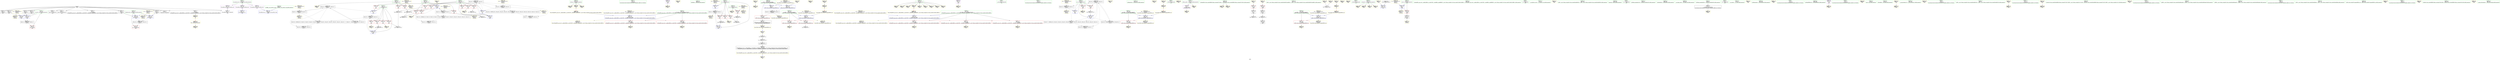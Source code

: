 digraph "SVFG" {
	label="SVFG";

	Node0x55e099c03150 [shape=record,color=grey,label="{NodeID: 0\nNullPtr}"];
	Node0x55e099c03150 -> Node0x55e099d39120[style=solid];
	Node0x55e099c03150 -> Node0x55e099d39220[style=solid];
	Node0x55e099c03150 -> Node0x55e099d392f0[style=solid];
	Node0x55e099c03150 -> Node0x55e099d393c0[style=solid];
	Node0x55e099c03150 -> Node0x55e099d39490[style=solid];
	Node0x55e099c03150 -> Node0x55e099d39560[style=solid];
	Node0x55e099c03150 -> Node0x55e099d39630[style=solid];
	Node0x55e099c03150 -> Node0x55e099d39700[style=solid];
	Node0x55e099c03150 -> Node0x55e099d397d0[style=solid];
	Node0x55e099c03150 -> Node0x55e099d398a0[style=solid];
	Node0x55e099c03150 -> Node0x55e099d39970[style=solid];
	Node0x55e099c03150 -> Node0x55e099d3d5a0[style=solid];
	Node0x55e099d4e880 [shape=record,color=black,label="{NodeID: 263\nMR_20V_3 = PHI(MR_20V_7, MR_20V_2, )\npts\{67 \}\n}"];
	Node0x55e099d4e880 -> Node0x55e099d3db80[style=dashed];
	Node0x55e099d4e880 -> Node0x55e099d4d980[style=dashed];
	Node0x55e099d4e880 -> Node0x55e099d50b80[style=dashed];
	Node0x55e099d4e880 -> Node0x55e099d52980[style=dashed];
	Node0x55e099d4e880 -> Node0x55e099d53d80[style=dashed];
	Node0x55e099d400e0 [shape=record,color=yellow,style=double,label="{NodeID: 180\nAPARM(68)\nCS[]}"];
	Node0x55e099d37b00 [shape=record,color=red,label="{NodeID: 97\n107\<--58\n\<--n\nmain\n}"];
	Node0x55e099d37b00 -> Node0x55e099d461d0[style=solid];
	Node0x55e099d35290 [shape=record,color=green,label="{NodeID: 14\n272\<--1\n\<--dummyObj\nCan only get source location for instruction, argument, global var or function.}"];
	Node0x55e099d52e80 [shape=record,color=black,label="{NodeID: 277\nMR_12V_4 = PHI(MR_12V_3, MR_12V_3, MR_12V_3, MR_12V_3, MR_12V_3, MR_12V_2, MR_12V_3, MR_12V_3, MR_12V_3, MR_12V_3, MR_12V_3, MR_12V_3, )\npts\{59 \}\n}"];
	Node0x55e099d52e80 -> Node0x55e099d4fc80[style=dashed];
	Node0x55e099d3adf0 [shape=record,color=yellow,style=double,label="{NodeID: 194\nAPARM(202)\nCS[]}"];
	Node0x55e099d37640 [shape=record,color=red,label="{NodeID: 111\n140\<--66\n\<--j\nmain\n}"];
	Node0x55e099d37640 -> Node0x55e099d3f170[style=solid];
	Node0x55e099d35fa0 [shape=record,color=green,label="{NodeID: 28\n56\<--57\nehselector.slot\<--ehselector.slot_field_insensitive\nmain\n}"];
	Node0x55e099d35fa0 -> Node0x55e099d3ab40[style=solid];
	Node0x55e099d35fa0 -> Node0x55e099d3dec0[style=solid];
	Node0x55e099d35fa0 -> Node0x55e099d3e130[style=solid];
	Node0x55e099d55d40 [shape=record,color=yellow,style=double,label="{NodeID: 291\n10V_1 = ENCHI(MR_10V_0)\npts\{57 \}\nFun[main]}"];
	Node0x55e099d55d40 -> Node0x55e099d3dec0[style=dashed];
	Node0x55e099d55d40 -> Node0x55e099d3e130[style=dashed];
	Node0x55e099d55d40 -> Node0x55e099d575e0[style=dashed];
	Node0x55e099d3b910 [shape=record,color=yellow,style=double,label="{NodeID: 208\nARet(88)\nCS[]}"];
	Node0x55e099d3d3d0 [shape=record,color=blue,label="{NodeID: 125\n351\<--17\nllvm.global_ctors_0\<--\nGlob }"];
	Node0x55e099d36c20 [shape=record,color=green,label="{NodeID: 42\n166\<--167\n_ZNSolsEx\<--_ZNSolsEx_field_insensitive\n}"];
	Node0x55e099d57420 [shape=record,color=yellow,style=double,label="{NodeID: 305\nRETMU(6V_3)\npts\{51 \}\nFun[main]}"];
	Node0x55e099d42f80 [shape=record,color=yellow,style=double,label="{NodeID: 222\nARet(203)\nCS[]}"];
	Node0x55e099d42f80 -> Node0x55e099d3aec0[style=solid];
	Node0x55e099d3df90 [shape=record,color=blue,label="{NodeID: 139\n64\<--157\ni\<--inc25\nmain\n}"];
	Node0x55e099d3df90 -> Node0x55e099d4e380[style=dashed];
	Node0x55e099d389e0 [shape=record,color=green,label="{NodeID: 56\n303\<--304\nretval\<--retval_field_insensitive\n_ZNSt11char_traitsIcE7compareEPKcS2_m\n}"];
	Node0x55e099d389e0 -> Node0x55e099d3cfc0[style=solid];
	Node0x55e099d389e0 -> Node0x55e099d3e6e0[style=solid];
	Node0x55e099d389e0 -> Node0x55e099d3e7b0[style=solid];
	Node0x55e099d438b0 [shape=record,color=yellow,style=double,label="{NodeID: 236\nFPARM(246)\nFun[_ZSteqIcEN9__gnu_cxx11__enable_ifIXsr9__is_charIT_EE7__valueEbE6__typeERKNSt7__cxx1112basic_stringIS2_St11char_traitsIS2_ESaIS2_EEESC_]}"];
	Node0x55e099d438b0 -> Node0x55e099d3e3a0[style=solid];
	Node0x55e099d3eaf0 [shape=record,color=yellow,style=double,label="{NodeID: 153\nAPARM(8)\nCS[]}"];
	Node0x55e099d39630 [shape=record,color=black,label="{NodeID: 70\n198\<--3\n\<--dummyVal\nmain\n}"];
	Node0x55e099d39630 -> Node0x55e099d3e130[style=solid];
	Node0x55e099d45750 [shape=record,color=grey,label="{NodeID: 250\n315 = cmp(314, 97, )\n}"];
	Node0x55e099d3f650 [shape=record,color=yellow,style=double,label="{NodeID: 167\nAPARM(52)\nCS[]}"];
	Node0x55e099d3a1c0 [shape=record,color=purple,label="{NodeID: 84\n168\<--12\n\<--.str.1\nmain\n}"];
	Node0x55e099d3a1c0 -> Node0x55e099d3ff40[style=solid];
	Node0x55e099c031e0 [shape=record,color=green,label="{NodeID: 1\n7\<--1\n__dso_handle\<--dummyObj\nGlob }"];
	Node0x55e099d4ed80 [shape=record,color=black,label="{NodeID: 264\nMR_26V_3 = PHI(MR_26V_4, MR_26V_2, )\npts\{304 \}\n}"];
	Node0x55e099d4ed80 -> Node0x55e099d3cfc0[style=dashed];
	Node0x55e099d4ed80 -> Node0x55e099d56280[style=dashed];
	Node0x55e099d401b0 [shape=record,color=yellow,style=double,label="{NodeID: 181\nAPARM(170)\nCS[]}"];
	Node0x55e099d37bd0 [shape=record,color=red,label="{NodeID: 98\n170\<--58\n\<--n\nmain\n}"];
	Node0x55e099d37bd0 -> Node0x55e099d401b0[style=solid];
	Node0x55e099d35390 [shape=record,color=green,label="{NodeID: 15\n275\<--1\n\<--dummyObj\nCan only get source location for instruction, argument, global var or function.}"];
	Node0x55e099d53380 [shape=record,color=black,label="{NodeID: 278\nMR_16V_7 = PHI(MR_16V_4, MR_16V_5, MR_16V_4, MR_16V_4, MR_16V_4, MR_16V_2, MR_16V_4, MR_16V_4, MR_16V_5, MR_16V_4, MR_16V_2, MR_16V_4, )\npts\{63 \}\n}"];
	Node0x55e099d53380 -> Node0x55e099d50180[style=dashed];
	Node0x55e099d3aec0 [shape=record,color=yellow,style=double,label="{NodeID: 195\nAPARM(203)\nCS[]}"];
	Node0x55e099d37710 [shape=record,color=red,label="{NodeID: 112\n144\<--66\n\<--j\nmain\n}"];
	Node0x55e099d37710 -> Node0x55e099d44cd0[style=solid];
	Node0x55e099d36070 [shape=record,color=green,label="{NodeID: 29\n58\<--59\nn\<--n_field_insensitive\nmain\n}"];
	Node0x55e099d36070 -> Node0x55e099d37a30[style=solid];
	Node0x55e099d36070 -> Node0x55e099d37b00[style=solid];
	Node0x55e099d36070 -> Node0x55e099d37bd0[style=solid];
	Node0x55e099d36070 -> Node0x55e099d3d840[style=solid];
	Node0x55e099d55e20 [shape=record,color=yellow,style=double,label="{NodeID: 292\n12V_1 = ENCHI(MR_12V_0)\npts\{59 \}\nFun[main]}"];
	Node0x55e099d55e20 -> Node0x55e099d51a80[style=dashed];
	Node0x55e099d3b9a0 [shape=record,color=yellow,style=double,label="{NodeID: 209\nARet(74)\nCS[]}"];
	Node0x55e099d3d4a0 [shape=record,color=blue,label="{NodeID: 126\n352\<--18\nllvm.global_ctors_1\<--_GLOBAL__sub_I_pwild_0_0.cpp\nGlob }"];
	Node0x55e099d36d20 [shape=record,color=green,label="{NodeID: 43\n172\<--173\n_ZNSaIcEC1Ev\<--_ZNSaIcEC1Ev_field_insensitive\n}"];
	Node0x55e099d57500 [shape=record,color=yellow,style=double,label="{NodeID: 306\nRETMU(8V_1)\npts\{55 \}\nFun[main]}"];
	Node0x55e099d43010 [shape=record,color=yellow,style=double,label="{NodeID: 223\nARet(204)\nCS[]}"];
	Node0x55e099d3e060 [shape=record,color=blue,label="{NodeID: 140\n54\<--196\nexn.slot\<--\nmain\n}"];
	Node0x55e099d3e060 -> Node0x55e099d4f280[style=dashed];
	Node0x55e099d38ab0 [shape=record,color=green,label="{NodeID: 57\n305\<--306\n__s1.addr\<--__s1.addr_field_insensitive\n_ZNSt11char_traitsIcE7compareEPKcS2_m\n}"];
	Node0x55e099d38ab0 -> Node0x55e099d3d090[style=solid];
	Node0x55e099d38ab0 -> Node0x55e099d3e470[style=solid];
	Node0x55e099d439a0 [shape=record,color=yellow,style=double,label="{NodeID: 237\nFRet(299)\nFun[_ZNSt11char_traitsIcE7compareEPKcS2_m]|{<s0>31}}"];
	Node0x55e099d439a0:s0 -> Node0x55e099d3b880[style=solid,color=blue];
	Node0x55e099d3ebc0 [shape=record,color=yellow,style=double,label="{NodeID: 154\nAPARM(52)\nCS[]}"];
	Node0x55e099d39700 [shape=record,color=black,label="{NodeID: 71\n218\<--3\nlpad.val\<--dummyVal\nmain\n}"];
	Node0x55e099d458d0 [shape=record,color=grey,label="{NodeID: 251\n102 = cmp(100, 101, )\n}"];
	Node0x55e099d3f720 [shape=record,color=yellow,style=double,label="{NodeID: 168\nAPARM(52)\nCS[]}"];
	Node0x55e099d3a290 [shape=record,color=purple,label="{NodeID: 85\n202\<--14\n\<--.str.2\nmain\n}"];
	Node0x55e099d3a290 -> Node0x55e099d3adf0[style=solid];
	Node0x55e099d1ccb0 [shape=record,color=green,label="{NodeID: 2\n8\<--1\n_ZSt3cin\<--dummyObj\nGlob }"];
	Node0x55e099d4f280 [shape=record,color=black,label="{NodeID: 265\nMR_8V_4 = PHI(MR_8V_2, MR_8V_3, )\npts\{55 \}\n}"];
	Node0x55e099d4f280 -> Node0x55e099d3aa70[style=dashed];
	Node0x55e099d40280 [shape=record,color=yellow,style=double,label="{NodeID: 182\nAPARM(138)\nCS[]}"];
	Node0x55e099d37ca0 [shape=record,color=red,label="{NodeID: 99\n105\<--60\n\<--k\nmain\n}"];
	Node0x55e099d37ca0 -> Node0x55e099d45450[style=solid];
	Node0x55e099d35490 [shape=record,color=green,label="{NodeID: 16\n4\<--6\n_ZStL8__ioinit\<--_ZStL8__ioinit_field_insensitive\nGlob }"];
	Node0x55e099d35490 -> Node0x55e099d3a020[style=solid];
	Node0x55e099d35490 -> Node0x55e099d3f240[style=solid];
	Node0x55e099d53880 [shape=record,color=black,label="{NodeID: 279\nMR_18V_6 = PHI(MR_18V_4, MR_18V_4, MR_18V_4, MR_18V_4, MR_18V_4, MR_18V_2, MR_18V_4, MR_18V_4, MR_18V_4, MR_18V_4, MR_18V_2, MR_18V_4, )\npts\{65 \}\n}"];
	Node0x55e099d53880 -> Node0x55e099d50680[style=dashed];
	Node0x55e099d3af90 [shape=record,color=yellow,style=double,label="{NodeID: 196\nAPARM(190)\nCS[]}"];
	Node0x55e099d377e0 [shape=record,color=red,label="{NodeID: 113\n114\<--111\n\<--call11\nmain\n}"];
	Node0x55e099d377e0 -> Node0x55e099d39b40[style=solid];
	Node0x55e099d36140 [shape=record,color=green,label="{NodeID: 30\n60\<--61\nk\<--k_field_insensitive\nmain\n}"];
	Node0x55e099d36140 -> Node0x55e099d37ca0[style=solid];
	Node0x55e099d36140 -> Node0x55e099d37d70[style=solid];
	Node0x55e099d36140 -> Node0x55e099d3f8c0[style=solid];
	Node0x55e099d55f00 [shape=record,color=yellow,style=double,label="{NodeID: 293\n14V_1 = ENCHI(MR_14V_0)\npts\{61 \}\nFun[main]}"];
	Node0x55e099d55f00 -> Node0x55e099d37ca0[style=dashed];
	Node0x55e099d55f00 -> Node0x55e099d37d70[style=dashed];
	Node0x55e099d55f00 -> Node0x55e099d577a0[style=dashed];
	Node0x55e099d3ba30 [shape=record,color=yellow,style=double,label="{NodeID: 210\nARet(132)\nCS[]}"];
	Node0x55e099d3ba30 -> Node0x55e099d378b0[style=solid];
	Node0x55e099d3d5a0 [shape=record,color=blue, style = dotted,label="{NodeID: 127\n353\<--3\nllvm.global_ctors_2\<--dummyVal\nGlob }"];
	Node0x55e099d36e20 [shape=record,color=green,label="{NodeID: 44\n175\<--176\n_ZNSt7__cxx1112basic_stringIcSt11char_traitsIcESaIcEEC1EmcRKS3_\<--_ZNSt7__cxx1112basic_stringIcSt11char_traitsIcESaIcEEC1EmcRKS3__field_insensitive\n}"];
	Node0x55e099d575e0 [shape=record,color=yellow,style=double,label="{NodeID: 307\nRETMU(10V_1)\npts\{57 \}\nFun[main]}"];
	Node0x55e099d430a0 [shape=record,color=yellow,style=double,label="{NodeID: 224\nARet(254)\nCS[]}"];
	Node0x55e099d430a0 -> Node0x55e099d45ed0[style=solid];
	Node0x55e099d3e130 [shape=record,color=blue,label="{NodeID: 141\n56\<--198\nehselector.slot\<--\nmain\n}"];
	Node0x55e099d3e130 -> Node0x55e099d4f780[style=dashed];
	Node0x55e099d38b80 [shape=record,color=green,label="{NodeID: 58\n307\<--308\n__s2.addr\<--__s2.addr_field_insensitive\n_ZNSt11char_traitsIcE7compareEPKcS2_m\n}"];
	Node0x55e099d38b80 -> Node0x55e099d3d160[style=solid];
	Node0x55e099d38b80 -> Node0x55e099d3e540[style=solid];
	Node0x55e099d43ea0 [shape=record,color=yellow,style=double,label="{NodeID: 238\nFRet(244)\nFun[_ZSteqIcEN9__gnu_cxx11__enable_ifIXsr9__is_charIT_EE7__valueEbE6__typeERKNSt7__cxx1112basic_stringIS2_St11char_traitsIS2_ESaIS2_EEESC_]|{<s0>16}}"];
	Node0x55e099d43ea0:s0 -> Node0x55e099d42dd0[style=solid,color=blue];
	Node0x55e099d3ec90 [shape=record,color=yellow,style=double,label="{NodeID: 155\nAPARM(8)\nCS[]}"];
	Node0x55e099d397d0 [shape=record,color=black,label="{NodeID: 72\n219\<--3\nlpad.val50\<--dummyVal\nmain\n}"];
	Node0x55e099d45a50 [shape=record,color=grey,label="{NodeID: 252\n129 = cmp(125, 128, )\n}"];
	Node0x55e099d3f7f0 [shape=record,color=yellow,style=double,label="{NodeID: 169\nAPARM(8)\nCS[]}"];
	Node0x55e099d3a360 [shape=record,color=purple,label="{NodeID: 86\n351\<--16\nllvm.global_ctors_0\<--llvm.global_ctors\nGlob }"];
	Node0x55e099d3a360 -> Node0x55e099d3d3d0[style=solid];
	Node0x55e099d1cd40 [shape=record,color=green,label="{NodeID: 3\n9\<--1\n_ZSt4cout\<--dummyObj\nGlob }"];
	Node0x55e099d4f780 [shape=record,color=black,label="{NodeID: 266\nMR_10V_4 = PHI(MR_10V_2, MR_10V_3, )\npts\{57 \}\n}"];
	Node0x55e099d4f780 -> Node0x55e099d3ab40[style=dashed];
	Node0x55e099d40350 [shape=record,color=yellow,style=double,label="{NodeID: 183\nAPARM(70)\nCS[]}"];
	Node0x55e099d37d70 [shape=record,color=red,label="{NodeID: 100\n127\<--60\n\<--k\nmain\n}"];
	Node0x55e099d37d70 -> Node0x55e099d44e50[style=solid];
	Node0x55e099d35590 [shape=record,color=green,label="{NodeID: 17\n16\<--20\nllvm.global_ctors\<--llvm.global_ctors_field_insensitive\nGlob }"];
	Node0x55e099d35590 -> Node0x55e099d3a360[style=solid];
	Node0x55e099d35590 -> Node0x55e099d3a460[style=solid];
	Node0x55e099d35590 -> Node0x55e099d3a560[style=solid];
	Node0x55e099d53d80 [shape=record,color=black,label="{NodeID: 280\nMR_20V_8 = PHI(MR_20V_3, MR_20V_5, MR_20V_3, MR_20V_3, MR_20V_3, MR_20V_2, MR_20V_3, MR_20V_3, MR_20V_5, MR_20V_3, MR_20V_2, MR_20V_3, )\npts\{67 \}\n}"];
	Node0x55e099d53d80 -> Node0x55e099d50b80[style=dashed];
	Node0x55e099d3b060 [shape=record,color=yellow,style=double,label="{NodeID: 197\nAPARM(253)\nCS[]}"];
	Node0x55e099d378b0 [shape=record,color=red,label="{NodeID: 114\n133\<--132\n\<--call18\nmain\n}"];
	Node0x55e099d378b0 -> Node0x55e099d39c10[style=solid];
	Node0x55e099d36210 [shape=record,color=green,label="{NodeID: 31\n62\<--63\nres\<--res_field_insensitive\nmain\n}"];
	Node0x55e099d36210 -> Node0x55e099d37e40[style=solid];
	Node0x55e099d36210 -> Node0x55e099d37f10[style=solid];
	Node0x55e099d36210 -> Node0x55e099d3d910[style=solid];
	Node0x55e099d36210 -> Node0x55e099d3dab0[style=solid];
	Node0x55e099d55fe0 [shape=record,color=yellow,style=double,label="{NodeID: 294\n16V_1 = ENCHI(MR_16V_0)\npts\{63 \}\nFun[main]}"];
	Node0x55e099d55fe0 -> Node0x55e099d51f80[style=dashed];
	Node0x55e099d3bac0 [shape=record,color=yellow,style=double,label="{NodeID: 211\nARet(141)\nCS[]}"];
	Node0x55e099d3bac0 -> Node0x55e099d3dc50[style=solid];
	Node0x55e099d3d6a0 [shape=record,color=blue,label="{NodeID: 128\n46\<--73\nretval\<--\nmain\n}"];
	Node0x55e099d3d6a0 -> Node0x55e099d3a660[style=dashed];
	Node0x55e099d3d6a0 -> Node0x55e099d57230[style=dashed];
	Node0x55e099d36f20 [shape=record,color=green,label="{NodeID: 45\n178\<--179\n_ZSteqIcEN9__gnu_cxx11__enable_ifIXsr9__is_charIT_EE7__valueEbE6__typeERKNSt7__cxx1112basic_stringIS2_St11char_traitsIS2_ESaIS2_EEESC_\<--_ZSteqIcEN9__gnu_cxx11__enable_ifIXsr9__is_charIT_EE7__valueEbE6__typeERKNSt7__cxx1112basic_stringIS2_St11char_traitsIS2_ESaIS2_EEESC__field_insensitive\n}"];
	Node0x55e099d576c0 [shape=record,color=yellow,style=double,label="{NodeID: 308\nRETMU(12V_2)\npts\{59 \}\nFun[main]}"];
	Node0x55e099d43130 [shape=record,color=yellow,style=double,label="{NodeID: 225\nARet(256)\nCS[]}"];
	Node0x55e099d43130 -> Node0x55e099d45ed0[style=solid];
	Node0x55e099d3e200 [shape=record,color=blue,label="{NodeID: 142\n50\<--209\ntc\<--inc48\nmain\n}"];
	Node0x55e099d3e200 -> Node0x55e099d51580[style=dashed];
	Node0x55e099d38c50 [shape=record,color=green,label="{NodeID: 59\n309\<--310\n__n.addr\<--__n.addr_field_insensitive\n_ZNSt11char_traitsIcE7compareEPKcS2_m\n}"];
	Node0x55e099d38c50 -> Node0x55e099d3d230[style=solid];
	Node0x55e099d38c50 -> Node0x55e099d3d300[style=solid];
	Node0x55e099d38c50 -> Node0x55e099d3e610[style=solid];
	Node0x55e099d43f90 [shape=record,color=yellow,style=double,label="{NodeID: 239\nFRet(45)\nFun[main]}"];
	Node0x55e099d3ed60 [shape=record,color=yellow,style=double,label="{NodeID: 156\nAPARM(48)\nCS[]}"];
	Node0x55e099d398a0 [shape=record,color=black,label="{NodeID: 73\n277\<--3\n\<--dummyVal\n_ZSteqIcEN9__gnu_cxx11__enable_ifIXsr9__is_charIT_EE7__valueEbE6__typeERKNSt7__cxx1112basic_stringIS2_St11char_traitsIS2_ESaIS2_EEESC_\n}"];
	Node0x55e099d45bd0 [shape=record,color=grey,label="{NodeID: 253\n270 = cmp(267, 73, )\n}"];
	Node0x55e099d45bd0 -> Node0x55e099d44fd0[style=solid];
	Node0x55e099d3f8c0 [shape=record,color=yellow,style=double,label="{NodeID: 170\nAPARM(60)\nCS[]}"];
	Node0x55e099d3a460 [shape=record,color=purple,label="{NodeID: 87\n352\<--16\nllvm.global_ctors_1\<--llvm.global_ctors\nGlob }"];
	Node0x55e099d3a460 -> Node0x55e099d3d4a0[style=solid];
	Node0x55e099d1e6f0 [shape=record,color=green,label="{NodeID: 4\n10\<--1\n.str\<--dummyObj\nGlob }"];
	Node0x55e099d4fc80 [shape=record,color=black,label="{NodeID: 267\nMR_12V_5 = PHI(MR_12V_3, MR_12V_4, )\npts\{59 \}\n}"];
	Node0x55e099d40420 [shape=record,color=yellow,style=double,label="{NodeID: 184\nAPARM(52)\nCS[]|{<s0>16}}"];
	Node0x55e099d40420:s0 -> Node0x55e099d437c0[style=solid,color=red];
	Node0x55e099d37e40 [shape=record,color=red,label="{NodeID: 101\n119\<--62\n\<--res\nmain\n}"];
	Node0x55e099d37e40 -> Node0x55e099d452d0[style=solid];
	Node0x55e099d35690 [shape=record,color=green,label="{NodeID: 18\n21\<--22\n__cxx_global_var_init\<--__cxx_global_var_init_field_insensitive\n}"];
	Node0x55e099bb7ef0 [shape=record,color=yellow,style=double,label="{NodeID: 281\n28V_1 = ENCHI(MR_28V_0)\npts\{306 \}\nFun[_ZNSt11char_traitsIcE7compareEPKcS2_m]}"];
	Node0x55e099bb7ef0 -> Node0x55e099d3e470[style=dashed];
	Node0x55e099d3b130 [shape=record,color=yellow,style=double,label="{NodeID: 198\nAPARM(255)\nCS[]}"];
	Node0x55e099d3cc30 [shape=record,color=red,label="{NodeID: 115\n253\<--247\n\<--__lhs.addr\n_ZSteqIcEN9__gnu_cxx11__enable_ifIXsr9__is_charIT_EE7__valueEbE6__typeERKNSt7__cxx1112basic_stringIS2_St11char_traitsIS2_ESaIS2_EEESC_\n}"];
	Node0x55e099d3cc30 -> Node0x55e099d3b060[style=solid];
	Node0x55e099d362e0 [shape=record,color=green,label="{NodeID: 32\n64\<--65\ni\<--i_field_insensitive\nmain\n}"];
	Node0x55e099d362e0 -> Node0x55e099d37fe0[style=solid];
	Node0x55e099d362e0 -> Node0x55e099d380b0[style=solid];
	Node0x55e099d362e0 -> Node0x55e099d38180[style=solid];
	Node0x55e099d362e0 -> Node0x55e099d37230[style=solid];
	Node0x55e099d362e0 -> Node0x55e099d37300[style=solid];
	Node0x55e099d362e0 -> Node0x55e099d373d0[style=solid];
	Node0x55e099d362e0 -> Node0x55e099d3d9e0[style=solid];
	Node0x55e099d362e0 -> Node0x55e099d3df90[style=solid];
	Node0x55e099d560c0 [shape=record,color=yellow,style=double,label="{NodeID: 295\n18V_1 = ENCHI(MR_18V_0)\npts\{65 \}\nFun[main]}"];
	Node0x55e099d560c0 -> Node0x55e099d52480[style=dashed];
	Node0x55e099d3bb50 [shape=record,color=yellow,style=double,label="{NodeID: 212\nARet(28)\nCS[]}"];
	Node0x55e099d3d770 [shape=record,color=blue,label="{NodeID: 129\n50\<--78\ntc\<--\nmain\n}"];
	Node0x55e099d3d770 -> Node0x55e099d51580[style=dashed];
	Node0x55e099d37020 [shape=record,color=green,label="{NodeID: 46\n181\<--182\n_ZNSt7__cxx1112basic_stringIcSt11char_traitsIcESaIcEED1Ev\<--_ZNSt7__cxx1112basic_stringIcSt11char_traitsIcESaIcEED1Ev_field_insensitive\n}"];
	Node0x55e099d577a0 [shape=record,color=yellow,style=double,label="{NodeID: 309\nRETMU(14V_1)\npts\{61 \}\nFun[main]}"];
	Node0x55e099d431c0 [shape=record,color=yellow,style=double,label="{NodeID: 226\nARet(260)\nCS[]}"];
	Node0x55e099d431c0 -> Node0x55e099d3e880[style=solid];
	Node0x55e099d3e2d0 [shape=record,color=blue,label="{NodeID: 143\n247\<--245\n__lhs.addr\<--__lhs\n_ZSteqIcEN9__gnu_cxx11__enable_ifIXsr9__is_charIT_EE7__valueEbE6__typeERKNSt7__cxx1112basic_stringIS2_St11char_traitsIS2_ESaIS2_EEESC_\n}"];
	Node0x55e099d3e2d0 -> Node0x55e099d3cc30[style=dashed];
	Node0x55e099d3e2d0 -> Node0x55e099d3ccc0[style=dashed];
	Node0x55e099d3e2d0 -> Node0x55e099d3cd50[style=dashed];
	Node0x55e099d3e2d0 -> Node0x55e099d57040[style=dashed];
	Node0x55e099d38d20 [shape=record,color=green,label="{NodeID: 60\n323\<--324\nmemcmp\<--memcmp_field_insensitive\n}"];
	Node0x55e099d44050 [shape=record,color=black,label="{NodeID: 240\n137 = PHI(138, 139, )\n}"];
	Node0x55e099d44050 -> Node0x55e099d3dc50[style=solid];
	Node0x55e099d3ee30 [shape=record,color=yellow,style=double,label="{NodeID: 157\nAPARM(52)\nCS[]}"];
	Node0x55e099d39970 [shape=record,color=black,label="{NodeID: 74\n278\<--3\n\<--dummyVal\n_ZSteqIcEN9__gnu_cxx11__enable_ifIXsr9__is_charIT_EE7__valueEbE6__typeERKNSt7__cxx1112basic_stringIS2_St11char_traitsIS2_ESaIS2_EEESC_\n}"];
	Node0x55e099d39970 -> Node0x55e099d3b470[style=solid];
	Node0x55e099d45d50 [shape=record,color=grey,label="{NodeID: 254\n135 = cmp(134, 117, )\n}"];
	Node0x55e099d45d50 -> Node0x55e099d39ce0[style=solid];
	Node0x55e099d3f990 [shape=record,color=yellow,style=double,label="{NodeID: 171\nAPARM(52)\nCS[]}"];
	Node0x55e099d3a560 [shape=record,color=purple,label="{NodeID: 88\n353\<--16\nllvm.global_ctors_2\<--llvm.global_ctors\nGlob }"];
	Node0x55e099d3a560 -> Node0x55e099d3d5a0[style=solid];
	Node0x55e099d1e780 [shape=record,color=green,label="{NodeID: 5\n12\<--1\n.str.1\<--dummyObj\nGlob }"];
	Node0x55e099d50180 [shape=record,color=black,label="{NodeID: 268\nMR_16V_8 = PHI(MR_16V_4, MR_16V_7, )\npts\{63 \}\n}"];
	Node0x55e099d404f0 [shape=record,color=yellow,style=double,label="{NodeID: 185\nAPARM(68)\nCS[]|{<s0>16}}"];
	Node0x55e099d404f0:s0 -> Node0x55e099d438b0[style=solid,color=red];
	Node0x55e099d37f10 [shape=record,color=red,label="{NodeID: 102\n187\<--62\n\<--res\nmain\n}"];
	Node0x55e099d37f10 -> Node0x55e099d40830[style=solid];
	Node0x55e099d35790 [shape=record,color=green,label="{NodeID: 19\n25\<--26\n_ZNSt8ios_base4InitC1Ev\<--_ZNSt8ios_base4InitC1Ev_field_insensitive\n}"];
	Node0x55e099d54cf0 [shape=record,color=yellow,style=double,label="{NodeID: 282\n30V_1 = ENCHI(MR_30V_0)\npts\{308 \}\nFun[_ZNSt11char_traitsIcE7compareEPKcS2_m]}"];
	Node0x55e099d54cf0 -> Node0x55e099d3e540[style=dashed];
	Node0x55e099d3b200 [shape=record,color=yellow,style=double,label="{NodeID: 199\nAPARM(259)\nCS[]}"];
	Node0x55e099d3ccc0 [shape=record,color=red,label="{NodeID: 116\n259\<--247\n\<--__lhs.addr\n_ZSteqIcEN9__gnu_cxx11__enable_ifIXsr9__is_charIT_EE7__valueEbE6__typeERKNSt7__cxx1112basic_stringIS2_St11char_traitsIS2_ESaIS2_EEESC_\n}"];
	Node0x55e099d3ccc0 -> Node0x55e099d3b200[style=solid];
	Node0x55e099d363b0 [shape=record,color=green,label="{NodeID: 33\n66\<--67\nj\<--j_field_insensitive\nmain\n}"];
	Node0x55e099d363b0 -> Node0x55e099d374a0[style=solid];
	Node0x55e099d363b0 -> Node0x55e099d37570[style=solid];
	Node0x55e099d363b0 -> Node0x55e099d37640[style=solid];
	Node0x55e099d363b0 -> Node0x55e099d37710[style=solid];
	Node0x55e099d363b0 -> Node0x55e099d3db80[style=solid];
	Node0x55e099d363b0 -> Node0x55e099d3dd20[style=solid];
	Node0x55e099d561a0 [shape=record,color=yellow,style=double,label="{NodeID: 296\n20V_1 = ENCHI(MR_20V_0)\npts\{67 \}\nFun[main]}"];
	Node0x55e099d561a0 -> Node0x55e099d52980[style=dashed];
	Node0x55e099d42a70 [shape=record,color=yellow,style=double,label="{NodeID: 213\nARet(91)\nCS[]}"];
	Node0x55e099d42a70 -> Node0x55e099d3d840[style=solid];
	Node0x55e099d3d840 [shape=record,color=blue,label="{NodeID: 130\n58\<--91\nn\<--call2\nmain\n}"];
	Node0x55e099d3d840 -> Node0x55e099d37a30[style=dashed];
	Node0x55e099d3d840 -> Node0x55e099d37b00[style=dashed];
	Node0x55e099d3d840 -> Node0x55e099d37bd0[style=dashed];
	Node0x55e099d3d840 -> Node0x55e099d4fc80[style=dashed];
	Node0x55e099d3d840 -> Node0x55e099d51a80[style=dashed];
	Node0x55e099d3d840 -> Node0x55e099d52e80[style=dashed];
	Node0x55e099d37120 [shape=record,color=green,label="{NodeID: 47\n184\<--185\n_ZNSaIcED1Ev\<--_ZNSaIcED1Ev_field_insensitive\n}"];
	Node0x55e099d57880 [shape=record,color=yellow,style=double,label="{NodeID: 310\nRETMU(16V_2)\npts\{63 \}\nFun[main]}"];
	Node0x55e099d43250 [shape=record,color=yellow,style=double,label="{NodeID: 227\nARet(264)\nCS[]}"];
	Node0x55e099d43250 -> Node0x55e099d3e950[style=solid];
	Node0x55e099d3e3a0 [shape=record,color=blue,label="{NodeID: 144\n249\<--246\n__rhs.addr\<--__rhs\n_ZSteqIcEN9__gnu_cxx11__enable_ifIXsr9__is_charIT_EE7__valueEbE6__typeERKNSt7__cxx1112basic_stringIS2_St11char_traitsIS2_ESaIS2_EEESC_\n}"];
	Node0x55e099d3e3a0 -> Node0x55e099d3ce20[style=dashed];
	Node0x55e099d3e3a0 -> Node0x55e099d3cef0[style=dashed];
	Node0x55e099d3e3a0 -> Node0x55e099d57150[style=dashed];
	Node0x55e099d38e20 [shape=record,color=green,label="{NodeID: 61\n334\<--335\n__cxa_begin_catch\<--__cxa_begin_catch_field_insensitive\n}"];
	Node0x55e099d445b0 [shape=record,color=black,label="{NodeID: 241\n274 = PHI(275, 271, )\n}"];
	Node0x55e099d445b0 -> Node0x55e099d39e80[style=solid];
	Node0x55e099d3ef00 [shape=record,color=yellow,style=double,label="{NodeID: 158\nAPARM(52)\nCS[]}"];
	Node0x55e099d39a40 [shape=record,color=black,label="{NodeID: 75\n29\<--30\n\<--_ZNSt8ios_base4InitD1Ev\nCan only get source location for instruction, argument, global var or function.}"];
	Node0x55e099d39a40 -> Node0x55e099d3f310[style=solid];
	Node0x55e099d45ed0 [shape=record,color=grey,label="{NodeID: 255\n257 = cmp(254, 256, )\n}"];
	Node0x55e099d3fa60 [shape=record,color=yellow,style=double,label="{NodeID: 172\nAPARM(110)\nCS[]}"];
	Node0x55e099d3a660 [shape=record,color=red,label="{NodeID: 89\n214\<--46\n\<--retval\nmain\n}"];
	Node0x55e099d3a660 -> Node0x55e099d39db0[style=solid];
	Node0x55e099d1ee70 [shape=record,color=green,label="{NodeID: 6\n14\<--1\n.str.2\<--dummyObj\nGlob }"];
	Node0x55e099d50680 [shape=record,color=black,label="{NodeID: 269\nMR_18V_7 = PHI(MR_18V_4, MR_18V_6, )\npts\{65 \}\n}"];
	Node0x55e099d405c0 [shape=record,color=yellow,style=double,label="{NodeID: 186\nAPARM(68)\nCS[]}"];
	Node0x55e099d37fe0 [shape=record,color=red,label="{NodeID: 103\n100\<--64\n\<--i\nmain\n}"];
	Node0x55e099d37fe0 -> Node0x55e099d458d0[style=solid];
	Node0x55e099d35890 [shape=record,color=green,label="{NodeID: 20\n31\<--32\n__cxa_atexit\<--__cxa_atexit_field_insensitive\n}"];
	Node0x55e099d54dd0 [shape=record,color=yellow,style=double,label="{NodeID: 283\n32V_1 = ENCHI(MR_32V_0)\npts\{310 \}\nFun[_ZNSt11char_traitsIcE7compareEPKcS2_m]}"];
	Node0x55e099d54dd0 -> Node0x55e099d3e610[style=dashed];
	Node0x55e099d3b2d0 [shape=record,color=yellow,style=double,label="{NodeID: 200\nAPARM(263)\nCS[]}"];
	Node0x55e099d3cd50 [shape=record,color=red,label="{NodeID: 117\n265\<--247\n\<--__lhs.addr\n_ZSteqIcEN9__gnu_cxx11__enable_ifIXsr9__is_charIT_EE7__valueEbE6__typeERKNSt7__cxx1112basic_stringIS2_St11char_traitsIS2_ESaIS2_EEESC_\n}"];
	Node0x55e099d3cd50 -> Node0x55e099d3b3a0[style=solid];
	Node0x55e099d36480 [shape=record,color=green,label="{NodeID: 34\n68\<--69\nref.tmp\<--ref.tmp_field_insensitive\nmain\n}"];
	Node0x55e099d36480 -> Node0x55e099d400e0[style=solid];
	Node0x55e099d36480 -> Node0x55e099d404f0[style=solid];
	Node0x55e099d36480 -> Node0x55e099d405c0[style=solid];
	Node0x55e099d56280 [shape=record,color=yellow,style=double,label="{NodeID: 297\nRETMU(26V_3)\npts\{304 \}\nFun[_ZNSt11char_traitsIcE7compareEPKcS2_m]}"];
	Node0x55e099d42b00 [shape=record,color=yellow,style=double,label="{NodeID: 214\nARet(95)\nCS[]}"];
	Node0x55e099d3d910 [shape=record,color=blue,label="{NodeID: 131\n62\<--97\nres\<--\nmain\n}"];
	Node0x55e099d3d910 -> Node0x55e099d4de80[style=dashed];
	Node0x55e099d38240 [shape=record,color=green,label="{NodeID: 48\n190\<--191\n_ZSt4endlIcSt11char_traitsIcEERSt13basic_ostreamIT_T0_ES6_\<--_ZSt4endlIcSt11char_traitsIcEERSt13basic_ostreamIT_T0_ES6__field_insensitive\n}"];
	Node0x55e099d38240 -> Node0x55e099d409d0[style=solid];
	Node0x55e099d38240 -> Node0x55e099d3af90[style=solid];
	Node0x55e099d57960 [shape=record,color=yellow,style=double,label="{NodeID: 311\nRETMU(18V_2)\npts\{65 \}\nFun[main]}"];
	Node0x55e099d432e0 [shape=record,color=yellow,style=double,label="{NodeID: 228\nARet(266)\nCS[]}"];
	Node0x55e099d432e0 -> Node0x55e099d3ea20[style=solid];
	Node0x55e099d3e470 [shape=record,color=blue,label="{NodeID: 145\n305\<--300\n__s1.addr\<--__s1\n_ZNSt11char_traitsIcE7compareEPKcS2_m\n}"];
	Node0x55e099d3e470 -> Node0x55e099d3d090[style=dashed];
	Node0x55e099d3e470 -> Node0x55e099d56e80[style=dashed];
	Node0x55e099d38f20 [shape=record,color=green,label="{NodeID: 62\n337\<--338\n_ZSt9terminatev\<--_ZSt9terminatev_field_insensitive\n}"];
	Node0x55e099d44b50 [shape=record,color=grey,label="{NodeID: 242\n157 = Binary(156, 78, )\n}"];
	Node0x55e099d44b50 -> Node0x55e099d3df90[style=solid];
	Node0x55e099d3efd0 [shape=record,color=yellow,style=double,label="{NodeID: 159\nAPARM(131)\nCS[]}"];
	Node0x55e099d39b40 [shape=record,color=black,label="{NodeID: 76\n115\<--114\nconv\<--\nmain\n}"];
	Node0x55e099d39b40 -> Node0x55e099d46350[style=solid];
	Node0x55e099d46050 [shape=record,color=grey,label="{NodeID: 256\n83 = cmp(80, 82, )\n}"];
	Node0x55e099d3fb30 [shape=record,color=yellow,style=double,label="{NodeID: 173\nAPARM(9)\nCS[]}"];
	Node0x55e099d3a730 [shape=record,color=red,label="{NodeID: 90\n81\<--48\n\<--TC\nmain\n}"];
	Node0x55e099d3a730 -> Node0x55e099d45150[style=solid];
	Node0x55e099d1ef00 [shape=record,color=green,label="{NodeID: 7\n17\<--1\n\<--dummyObj\nCan only get source location for instruction, argument, global var or function.}"];
	Node0x55e099d50b80 [shape=record,color=black,label="{NodeID: 270\nMR_20V_9 = PHI(MR_20V_3, MR_20V_8, )\npts\{67 \}\n}"];
	Node0x55e099d40690 [shape=record,color=yellow,style=double,label="{NodeID: 187\nAPARM(70)\nCS[]}"];
	Node0x55e099d380b0 [shape=record,color=red,label="{NodeID: 104\n104\<--64\n\<--i\nmain\n}"];
	Node0x55e099d380b0 -> Node0x55e099d45450[style=solid];
	Node0x55e099d35990 [shape=record,color=green,label="{NodeID: 21\n30\<--36\n_ZNSt8ios_base4InitD1Ev\<--_ZNSt8ios_base4InitD1Ev_field_insensitive\n}"];
	Node0x55e099d35990 -> Node0x55e099d39a40[style=solid];
	Node0x55e099d54eb0 [shape=record,color=yellow,style=double,label="{NodeID: 284\n26V_1 = ENCHI(MR_26V_0)\npts\{304 \}\nFun[_ZNSt11char_traitsIcE7compareEPKcS2_m]}"];
	Node0x55e099d54eb0 -> Node0x55e099d3e6e0[style=dashed];
	Node0x55e099d54eb0 -> Node0x55e099d3e7b0[style=dashed];
	Node0x55e099d3b3a0 [shape=record,color=yellow,style=double,label="{NodeID: 201\nAPARM(265)\nCS[]}"];
	Node0x55e099d3ce20 [shape=record,color=red,label="{NodeID: 118\n255\<--249\n\<--__rhs.addr\n_ZSteqIcEN9__gnu_cxx11__enable_ifIXsr9__is_charIT_EE7__valueEbE6__typeERKNSt7__cxx1112basic_stringIS2_St11char_traitsIS2_ESaIS2_EEESC_\n}"];
	Node0x55e099d3ce20 -> Node0x55e099d3b130[style=solid];
	Node0x55e099d36550 [shape=record,color=green,label="{NodeID: 35\n70\<--71\nref.tmp33\<--ref.tmp33_field_insensitive\nmain\n}"];
	Node0x55e099d36550 -> Node0x55e099d40010[style=solid];
	Node0x55e099d36550 -> Node0x55e099d40350[style=solid];
	Node0x55e099d36550 -> Node0x55e099d40690[style=solid];
	Node0x55e099d36550 -> Node0x55e099d3ac50[style=solid];
	Node0x55e099d56da0 [shape=record,color=yellow,style=double,label="{NodeID: 298\nRETMU(32V_2)\npts\{310 \}\nFun[_ZNSt11char_traitsIcE7compareEPKcS2_m]}"];
	Node0x55e099d42b90 [shape=record,color=yellow,style=double,label="{NodeID: 215\nARet(111)\nCS[]}"];
	Node0x55e099d42b90 -> Node0x55e099d377e0[style=solid];
	Node0x55e099d3d9e0 [shape=record,color=blue,label="{NodeID: 132\n64\<--97\ni\<--\nmain\n}"];
	Node0x55e099d3d9e0 -> Node0x55e099d4e380[style=dashed];
	Node0x55e099d38340 [shape=record,color=green,label="{NodeID: 49\n192\<--193\n_ZNSolsEPFRSoS_E\<--_ZNSolsEPFRSoS_E_field_insensitive\n}"];
	Node0x55e099d57a40 [shape=record,color=yellow,style=double,label="{NodeID: 312\nRETMU(20V_2)\npts\{67 \}\nFun[main]}"];
	Node0x55e099d43370 [shape=record,color=yellow,style=double,label="{NodeID: 229\nARet(322)\nCS[]}"];
	Node0x55e099d43370 -> Node0x55e099d3e7b0[style=solid];
	Node0x55e099d3e540 [shape=record,color=blue,label="{NodeID: 146\n307\<--301\n__s2.addr\<--__s2\n_ZNSt11char_traitsIcE7compareEPKcS2_m\n}"];
	Node0x55e099d3e540 -> Node0x55e099d3d160[style=dashed];
	Node0x55e099d3e540 -> Node0x55e099d56f60[style=dashed];
	Node0x55e099d39020 [shape=record,color=green,label="{NodeID: 63\n18\<--347\n_GLOBAL__sub_I_pwild_0_0.cpp\<--_GLOBAL__sub_I_pwild_0_0.cpp_field_insensitive\n}"];
	Node0x55e099d39020 -> Node0x55e099d3d4a0[style=solid];
	Node0x55e099d44cd0 [shape=record,color=grey,label="{NodeID: 243\n145 = Binary(144, 78, )\n}"];
	Node0x55e099d44cd0 -> Node0x55e099d3dd20[style=solid];
	Node0x55e099d3f0a0 [shape=record,color=yellow,style=double,label="{NodeID: 160\nAPARM(52)\nCS[]}"];
	Node0x55e099d39c10 [shape=record,color=black,label="{NodeID: 77\n134\<--133\nconv19\<--\nmain\n}"];
	Node0x55e099d39c10 -> Node0x55e099d45d50[style=solid];
	Node0x55e099d461d0 [shape=record,color=grey,label="{NodeID: 257\n108 = cmp(106, 107, )\n}"];
	Node0x55e099d3fc00 [shape=record,color=yellow,style=double,label="{NodeID: 174\nAPARM(160)\nCS[]}"];
	Node0x55e099d3a800 [shape=record,color=red,label="{NodeID: 91\n80\<--50\n\<--tc\nmain\n}"];
	Node0x55e099d3a800 -> Node0x55e099d46050[style=solid];
	Node0x55e099d1ef90 [shape=record,color=green,label="{NodeID: 8\n73\<--1\n\<--dummyObj\nCan only get source location for instruction, argument, global var or function.}"];
	Node0x55e099d51080 [shape=record,color=black,label="{NodeID: 271\nMR_20V_5 = PHI(MR_20V_6, MR_20V_4, )\npts\{67 \}\n}"];
	Node0x55e099d51080 -> Node0x55e099d374a0[style=dashed];
	Node0x55e099d51080 -> Node0x55e099d37570[style=dashed];
	Node0x55e099d51080 -> Node0x55e099d37640[style=dashed];
	Node0x55e099d51080 -> Node0x55e099d37710[style=dashed];
	Node0x55e099d51080 -> Node0x55e099d3dd20[style=dashed];
	Node0x55e099d51080 -> Node0x55e099d4d980[style=dashed];
	Node0x55e099d51080 -> Node0x55e099d53d80[style=dashed];
	Node0x55e099d40760 [shape=record,color=yellow,style=double,label="{NodeID: 188\nAPARM(9)\nCS[]}"];
	Node0x55e099d38180 [shape=record,color=red,label="{NodeID: 105\n110\<--64\n\<--i\nmain\n}"];
	Node0x55e099d38180 -> Node0x55e099d3fa60[style=solid];
	Node0x55e099d35a90 [shape=record,color=green,label="{NodeID: 22\n43\<--44\nmain\<--main_field_insensitive\n}"];
	Node0x55e099d54f90 [shape=record,color=yellow,style=double,label="{NodeID: 285\n24V_1 = ENCHI(MR_24V_0)\npts\{250 \}\nFun[_ZSteqIcEN9__gnu_cxx11__enable_ifIXsr9__is_charIT_EE7__valueEbE6__typeERKNSt7__cxx1112basic_stringIS2_St11char_traitsIS2_ESaIS2_EEESC_]}"];
	Node0x55e099d54f90 -> Node0x55e099d3e3a0[style=dashed];
	Node0x55e099d3b470 [shape=record,color=yellow,style=double,label="{NodeID: 202\nAPARM(278)\nCS[]|{<s0>32}}"];
	Node0x55e099d3b470:s0 -> Node0x55e099d436d0[style=solid,color=red];
	Node0x55e099d3cef0 [shape=record,color=red,label="{NodeID: 119\n263\<--249\n\<--__rhs.addr\n_ZSteqIcEN9__gnu_cxx11__enable_ifIXsr9__is_charIT_EE7__valueEbE6__typeERKNSt7__cxx1112basic_stringIS2_St11char_traitsIS2_ESaIS2_EEESC_\n}"];
	Node0x55e099d3cef0 -> Node0x55e099d3b2d0[style=solid];
	Node0x55e099d36620 [shape=record,color=green,label="{NodeID: 36\n75\<--76\n_ZNSirsERx\<--_ZNSirsERx_field_insensitive\n}"];
	Node0x55e099d56e80 [shape=record,color=yellow,style=double,label="{NodeID: 299\nRETMU(28V_2)\npts\{306 \}\nFun[_ZNSt11char_traitsIcE7compareEPKcS2_m]}"];
	Node0x55e099d42c20 [shape=record,color=yellow,style=double,label="{NodeID: 216\nARet(161)\nCS[]}"];
	Node0x55e099d42c20 -> Node0x55e099d3fcd0[style=solid];
	Node0x55e099d3dab0 [shape=record,color=blue,label="{NodeID: 133\n62\<--120\nres\<--inc\nmain\n}"];
	Node0x55e099d3dab0 -> Node0x55e099d4d480[style=dashed];
	Node0x55e099d3dab0 -> Node0x55e099d53380[style=dashed];
	Node0x55e099d38440 [shape=record,color=green,label="{NodeID: 50\n229\<--230\n__gxx_personality_v0\<--__gxx_personality_v0_field_insensitive\n}"];
	Node0x55e099d43400 [shape=record,color=yellow,style=double,label="{NodeID: 230\nARet(333)\nCS[]}"];
	Node0x55e099d3e610 [shape=record,color=blue,label="{NodeID: 147\n309\<--302\n__n.addr\<--__n\n_ZNSt11char_traitsIcE7compareEPKcS2_m\n}"];
	Node0x55e099d3e610 -> Node0x55e099d3d230[style=dashed];
	Node0x55e099d3e610 -> Node0x55e099d3d300[style=dashed];
	Node0x55e099d3e610 -> Node0x55e099d56da0[style=dashed];
	Node0x55e099d39120 [shape=record,color=black,label="{NodeID: 64\n2\<--3\ndummyVal\<--dummyVal\n}"];
	Node0x55e099d44e50 [shape=record,color=grey,label="{NodeID: 244\n128 = Binary(126, 127, )\n}"];
	Node0x55e099d44e50 -> Node0x55e099d45a50[style=solid];
	Node0x55e099d3f170 [shape=record,color=yellow,style=double,label="{NodeID: 161\nAPARM(140)\nCS[]}"];
	Node0x55e099d39ce0 [shape=record,color=black,label="{NodeID: 78\n136\<--135\n\<--cmp20\nmain\n}"];
	Node0x55e099d46350 [shape=record,color=grey,label="{NodeID: 258\n116 = cmp(115, 117, )\n}"];
	Node0x55e099d3fcd0 [shape=record,color=yellow,style=double,label="{NodeID: 175\nAPARM(161)\nCS[]}"];
	Node0x55e099d3a8d0 [shape=record,color=red,label="{NodeID: 92\n164\<--50\n\<--tc\nmain\n}"];
	Node0x55e099d3a8d0 -> Node0x55e099d3fda0[style=solid];
	Node0x55e099d34f60 [shape=record,color=green,label="{NodeID: 9\n78\<--1\n\<--dummyObj\nCan only get source location for instruction, argument, global var or function.}"];
	Node0x55e099d51580 [shape=record,color=black,label="{NodeID: 272\nMR_6V_3 = PHI(MR_6V_4, MR_6V_2, )\npts\{51 \}\n}"];
	Node0x55e099d51580 -> Node0x55e099d3a800[style=dashed];
	Node0x55e099d51580 -> Node0x55e099d3a8d0[style=dashed];
	Node0x55e099d51580 -> Node0x55e099d3a9a0[style=dashed];
	Node0x55e099d51580 -> Node0x55e099d3e200[style=dashed];
	Node0x55e099d51580 -> Node0x55e099d57420[style=dashed];
	Node0x55e099d40830 [shape=record,color=yellow,style=double,label="{NodeID: 189\nAPARM(187)\nCS[]}"];
	Node0x55e099d37230 [shape=record,color=red,label="{NodeID: 106\n122\<--64\n\<--i\nmain\n}"];
	Node0x55e099d37230 -> Node0x55e099d3db80[style=solid];
	Node0x55e099d35b90 [shape=record,color=green,label="{NodeID: 23\n46\<--47\nretval\<--retval_field_insensitive\nmain\n}"];
	Node0x55e099d35b90 -> Node0x55e099d3a660[style=solid];
	Node0x55e099d35b90 -> Node0x55e099d3d6a0[style=solid];
	Node0x55e099d558b0 [shape=record,color=yellow,style=double,label="{NodeID: 286\n22V_1 = ENCHI(MR_22V_0)\npts\{248 \}\nFun[_ZSteqIcEN9__gnu_cxx11__enable_ifIXsr9__is_charIT_EE7__valueEbE6__typeERKNSt7__cxx1112basic_stringIS2_St11char_traitsIS2_ESaIS2_EEESC_]}"];
	Node0x55e099d558b0 -> Node0x55e099d3e2d0[style=dashed];
	Node0x55e099d3b540 [shape=record,color=yellow,style=double,label="{NodeID: 203\nAPARM(319)\nCS[]}"];
	Node0x55e099d3cfc0 [shape=record,color=red,label="{NodeID: 120\n327\<--303\n\<--retval\n_ZNSt11char_traitsIcE7compareEPKcS2_m\n}"];
	Node0x55e099d3cfc0 -> Node0x55e099d39f50[style=solid];
	Node0x55e099d36720 [shape=record,color=green,label="{NodeID: 37\n86\<--87\n_ZNSt7__cxx1112basic_stringIcSt11char_traitsIcESaIcEEC1Ev\<--_ZNSt7__cxx1112basic_stringIcSt11char_traitsIcESaIcEEC1Ev_field_insensitive\n}"];
	Node0x55e099d56f60 [shape=record,color=yellow,style=double,label="{NodeID: 300\nRETMU(30V_2)\npts\{308 \}\nFun[_ZNSt11char_traitsIcE7compareEPKcS2_m]}"];
	Node0x55e099d42cb0 [shape=record,color=yellow,style=double,label="{NodeID: 217\nARet(165)\nCS[]}"];
	Node0x55e099d42cb0 -> Node0x55e099d3fe70[style=solid];
	Node0x55e099d3db80 [shape=record,color=blue,label="{NodeID: 134\n66\<--122\nj\<--\nmain\n}"];
	Node0x55e099d3db80 -> Node0x55e099d51080[style=dashed];
	Node0x55e099d38540 [shape=record,color=green,label="{NodeID: 51\n247\<--248\n__lhs.addr\<--__lhs.addr_field_insensitive\n_ZSteqIcEN9__gnu_cxx11__enable_ifIXsr9__is_charIT_EE7__valueEbE6__typeERKNSt7__cxx1112basic_stringIS2_St11char_traitsIS2_ESaIS2_EEESC_\n}"];
	Node0x55e099d38540 -> Node0x55e099d3cc30[style=solid];
	Node0x55e099d38540 -> Node0x55e099d3ccc0[style=solid];
	Node0x55e099d38540 -> Node0x55e099d3cd50[style=solid];
	Node0x55e099d38540 -> Node0x55e099d3e2d0[style=solid];
	Node0x55e099d1c3b0 [shape=record,color=yellow,style=double,label="{NodeID: 231\nFPARM(300)\nFun[_ZNSt11char_traitsIcE7compareEPKcS2_m]}"];
	Node0x55e099d1c3b0 -> Node0x55e099d3e470[style=solid];
	Node0x55e099d3e6e0 [shape=record,color=blue,label="{NodeID: 148\n303\<--73\nretval\<--\n_ZNSt11char_traitsIcE7compareEPKcS2_m\n}"];
	Node0x55e099d3e6e0 -> Node0x55e099d4ed80[style=dashed];
	Node0x55e099d39220 [shape=record,color=black,label="{NodeID: 65\n148\<--3\n\<--dummyVal\nmain\n}"];
	Node0x55e099d44fd0 [shape=record,color=grey,label="{NodeID: 245\n271 = Binary(270, 272, )\n}"];
	Node0x55e099d44fd0 -> Node0x55e099d445b0[style=solid];
	Node0x55e099d3f240 [shape=record,color=yellow,style=double,label="{NodeID: 162\nAPARM(4)\nCS[]}"];
	Node0x55e099d39db0 [shape=record,color=black,label="{NodeID: 79\n45\<--214\nmain_ret\<--\nmain\n}"];
	Node0x55e099d39db0 -> Node0x55e099d43f90[style=solid];
	Node0x55e099d4d480 [shape=record,color=black,label="{NodeID: 259\nMR_16V_6 = PHI(MR_16V_5, MR_16V_4, MR_16V_4, )\npts\{63 \}\n}"];
	Node0x55e099d4d480 -> Node0x55e099d4de80[style=dashed];
	Node0x55e099d3fda0 [shape=record,color=yellow,style=double,label="{NodeID: 176\nAPARM(164)\nCS[]}"];
	Node0x55e099d3a9a0 [shape=record,color=red,label="{NodeID: 93\n208\<--50\n\<--tc\nmain\n}"];
	Node0x55e099d3a9a0 -> Node0x55e099d455d0[style=solid];
	Node0x55e099d34ff0 [shape=record,color=green,label="{NodeID: 10\n97\<--1\n\<--dummyObj\nCan only get source location for instruction, argument, global var or function.}"];
	Node0x55e099d51a80 [shape=record,color=black,label="{NodeID: 273\nMR_12V_2 = PHI(MR_12V_3, MR_12V_1, )\npts\{59 \}\n}"];
	Node0x55e099d51a80 -> Node0x55e099d3d840[style=dashed];
	Node0x55e099d51a80 -> Node0x55e099d52e80[style=dashed];
	Node0x55e099d51a80 -> Node0x55e099d576c0[style=dashed];
	Node0x55e099d40900 [shape=record,color=yellow,style=double,label="{NodeID: 190\nAPARM(188)\nCS[]}"];
	Node0x55e099d37300 [shape=record,color=red,label="{NodeID: 107\n126\<--64\n\<--i\nmain\n}"];
	Node0x55e099d37300 -> Node0x55e099d44e50[style=solid];
	Node0x55e099d35c60 [shape=record,color=green,label="{NodeID: 24\n48\<--49\nTC\<--TC_field_insensitive\nmain\n}"];
	Node0x55e099d35c60 -> Node0x55e099d3a730[style=solid];
	Node0x55e099d35c60 -> Node0x55e099d3ed60[style=solid];
	Node0x55e099d55990 [shape=record,color=yellow,style=double,label="{NodeID: 287\n2V_1 = ENCHI(MR_2V_0)\npts\{47 \}\nFun[main]}"];
	Node0x55e099d55990 -> Node0x55e099d3d6a0[style=dashed];
	Node0x55e099d3b610 [shape=record,color=yellow,style=double,label="{NodeID: 204\nAPARM(320)\nCS[]}"];
	Node0x55e099d3d090 [shape=record,color=red,label="{NodeID: 121\n319\<--305\n\<--__s1.addr\n_ZNSt11char_traitsIcE7compareEPKcS2_m\n}"];
	Node0x55e099d3d090 -> Node0x55e099d3b540[style=solid];
	Node0x55e099d36820 [shape=record,color=green,label="{NodeID: 38\n89\<--90\n_ZStrsIcSt11char_traitsIcESaIcEERSt13basic_istreamIT_T0_ES7_RNSt7__cxx1112basic_stringIS4_S5_T1_EE\<--_ZStrsIcSt11char_traitsIcESaIcEERSt13basic_istreamIT_T0_ES7_RNSt7__cxx1112basic_stringIS4_S5_T1_EE_field_insensitive\n}"];
	Node0x55e099d57040 [shape=record,color=yellow,style=double,label="{NodeID: 301\nRETMU(22V_2)\npts\{248 \}\nFun[_ZSteqIcEN9__gnu_cxx11__enable_ifIXsr9__is_charIT_EE7__valueEbE6__typeERKNSt7__cxx1112basic_stringIS2_St11char_traitsIS2_ESaIS2_EEESC_]}"];
	Node0x55e099d42d40 [shape=record,color=yellow,style=double,label="{NodeID: 218\nARet(169)\nCS[]}"];
	Node0x55e099d3dc50 [shape=record,color=blue,label="{NodeID: 135\n141\<--137\ncall22\<--cond\nmain\n}"];
	Node0x55e099d38610 [shape=record,color=green,label="{NodeID: 52\n249\<--250\n__rhs.addr\<--__rhs.addr_field_insensitive\n_ZSteqIcEN9__gnu_cxx11__enable_ifIXsr9__is_charIT_EE7__valueEbE6__typeERKNSt7__cxx1112basic_stringIS2_St11char_traitsIS2_ESaIS2_EEESC_\n}"];
	Node0x55e099d38610 -> Node0x55e099d3ce20[style=solid];
	Node0x55e099d38610 -> Node0x55e099d3cef0[style=solid];
	Node0x55e099d38610 -> Node0x55e099d3e3a0[style=solid];
	Node0x55e099d434f0 [shape=record,color=yellow,style=double,label="{NodeID: 232\nFPARM(301)\nFun[_ZNSt11char_traitsIcE7compareEPKcS2_m]}"];
	Node0x55e099d434f0 -> Node0x55e099d3e540[style=solid];
	Node0x55e099d3e7b0 [shape=record,color=blue,label="{NodeID: 149\n303\<--322\nretval\<--call\n_ZNSt11char_traitsIcE7compareEPKcS2_m\n}"];
	Node0x55e099d3e7b0 -> Node0x55e099d4ed80[style=dashed];
	Node0x55e099d392f0 [shape=record,color=black,label="{NodeID: 66\n149\<--3\n\<--dummyVal\nmain\n}"];
	Node0x55e099d392f0 -> Node0x55e099d3ddf0[style=solid];
	Node0x55e099d45150 [shape=record,color=grey,label="{NodeID: 246\n82 = Binary(81, 78, )\n}"];
	Node0x55e099d45150 -> Node0x55e099d46050[style=solid];
	Node0x55e099d3f310 [shape=record,color=yellow,style=double,label="{NodeID: 163\nAPARM(29)\nCS[]}"];
	Node0x55e099d39e80 [shape=record,color=black,label="{NodeID: 80\n244\<--274\n_ZSteqIcEN9__gnu_cxx11__enable_ifIXsr9__is_charIT_EE7__valueEbE6__typeERKNSt7__cxx1112basic_stringIS2_St11char_traitsIS2_ESaIS2_EEESC__ret\<--\n_ZSteqIcEN9__gnu_cxx11__enable_ifIXsr9__is_charIT_EE7__valueEbE6__typeERKNSt7__cxx1112basic_stringIS2_St11char_traitsIS2_ESaIS2_EEESC_\n}"];
	Node0x55e099d39e80 -> Node0x55e099d43ea0[style=solid];
	Node0x55e099d4d980 [shape=record,color=black,label="{NodeID: 260\nMR_20V_7 = PHI(MR_20V_5, MR_20V_3, MR_20V_3, )\npts\{67 \}\n}"];
	Node0x55e099d4d980 -> Node0x55e099d4e880[style=dashed];
	Node0x55e099d3fe70 [shape=record,color=yellow,style=double,label="{NodeID: 177\nAPARM(165)\nCS[]}"];
	Node0x55e099d3aa70 [shape=record,color=red,label="{NodeID: 94\n216\<--54\nexn\<--exn.slot\nmain\n}"];
	Node0x55e099d35080 [shape=record,color=green,label="{NodeID: 11\n117\<--1\n\<--dummyObj\nCan only get source location for instruction, argument, global var or function.}"];
	Node0x55e099d51f80 [shape=record,color=black,label="{NodeID: 274\nMR_16V_2 = PHI(MR_16V_4, MR_16V_1, )\npts\{63 \}\n}"];
	Node0x55e099d51f80 -> Node0x55e099d3d910[style=dashed];
	Node0x55e099d51f80 -> Node0x55e099d53380[style=dashed];
	Node0x55e099d51f80 -> Node0x55e099d57880[style=dashed];
	Node0x55e099d409d0 [shape=record,color=yellow,style=double,label="{NodeID: 191\nAPARM(190)\nCS[]}"];
	Node0x55e099d373d0 [shape=record,color=red,label="{NodeID: 108\n156\<--64\n\<--i\nmain\n}"];
	Node0x55e099d373d0 -> Node0x55e099d44b50[style=solid];
	Node0x55e099d35d30 [shape=record,color=green,label="{NodeID: 25\n50\<--51\ntc\<--tc_field_insensitive\nmain\n}"];
	Node0x55e099d35d30 -> Node0x55e099d3a800[style=solid];
	Node0x55e099d35d30 -> Node0x55e099d3a8d0[style=solid];
	Node0x55e099d35d30 -> Node0x55e099d3a9a0[style=solid];
	Node0x55e099d35d30 -> Node0x55e099d3d770[style=solid];
	Node0x55e099d35d30 -> Node0x55e099d3e200[style=solid];
	Node0x55e099d55aa0 [shape=record,color=yellow,style=double,label="{NodeID: 288\n4V_1 = ENCHI(MR_4V_0)\npts\{49 \}\nFun[main]}"];
	Node0x55e099d55aa0 -> Node0x55e099d3a730[style=dashed];
	Node0x55e099d55aa0 -> Node0x55e099d57340[style=dashed];
	Node0x55e099d3b6e0 [shape=record,color=yellow,style=double,label="{NodeID: 205\nAPARM(321)\nCS[]}"];
	Node0x55e099d3d160 [shape=record,color=red,label="{NodeID: 122\n320\<--307\n\<--__s2.addr\n_ZNSt11char_traitsIcE7compareEPKcS2_m\n}"];
	Node0x55e099d3d160 -> Node0x55e099d3b610[style=solid];
	Node0x55e099d36920 [shape=record,color=green,label="{NodeID: 39\n92\<--93\n_ZNKSt7__cxx1112basic_stringIcSt11char_traitsIcESaIcEE4sizeEv\<--_ZNKSt7__cxx1112basic_stringIcSt11char_traitsIcESaIcEE4sizeEv_field_insensitive\n}"];
	Node0x55e099d57150 [shape=record,color=yellow,style=double,label="{NodeID: 302\nRETMU(24V_2)\npts\{250 \}\nFun[_ZSteqIcEN9__gnu_cxx11__enable_ifIXsr9__is_charIT_EE7__valueEbE6__typeERKNSt7__cxx1112basic_stringIS2_St11char_traitsIS2_ESaIS2_EEESC_]}"];
	Node0x55e099d42dd0 [shape=record,color=yellow,style=double,label="{NodeID: 219\nARet(177)\nCS[]}"];
	Node0x55e099d3dd20 [shape=record,color=blue,label="{NodeID: 136\n66\<--145\nj\<--inc23\nmain\n}"];
	Node0x55e099d3dd20 -> Node0x55e099d51080[style=dashed];
	Node0x55e099d386e0 [shape=record,color=green,label="{NodeID: 53\n261\<--262\n_ZNKSt7__cxx1112basic_stringIcSt11char_traitsIcESaIcEE4dataEv\<--_ZNKSt7__cxx1112basic_stringIcSt11char_traitsIcESaIcEE4dataEv_field_insensitive\n}"];
	Node0x55e099d435e0 [shape=record,color=yellow,style=double,label="{NodeID: 233\nFPARM(302)\nFun[_ZNSt11char_traitsIcE7compareEPKcS2_m]}"];
	Node0x55e099d435e0 -> Node0x55e099d3e610[style=solid];
	Node0x55e099d3e880 [shape=record,color=yellow,style=double,label="{NodeID: 150\nAPARM(260)\nCS[]|{<s0>31}}"];
	Node0x55e099d3e880:s0 -> Node0x55e099d1c3b0[style=solid,color=red];
	Node0x55e099d393c0 [shape=record,color=black,label="{NodeID: 67\n151\<--3\n\<--dummyVal\nmain\n}"];
	Node0x55e099d393c0 -> Node0x55e099d3dec0[style=solid];
	Node0x55e099d452d0 [shape=record,color=grey,label="{NodeID: 247\n120 = Binary(119, 78, )\n}"];
	Node0x55e099d452d0 -> Node0x55e099d3dab0[style=solid];
	Node0x55e099d3f3e0 [shape=record,color=yellow,style=double,label="{NodeID: 164\nAPARM(27)\nCS[]}"];
	Node0x55e099d39f50 [shape=record,color=black,label="{NodeID: 81\n299\<--327\n_ZNSt11char_traitsIcE7compareEPKcS2_m_ret\<--\n_ZNSt11char_traitsIcE7compareEPKcS2_m\n}"];
	Node0x55e099d39f50 -> Node0x55e099d439a0[style=solid];
	Node0x55e099d4de80 [shape=record,color=black,label="{NodeID: 261\nMR_16V_4 = PHI(MR_16V_6, MR_16V_3, )\npts\{63 \}\n}"];
	Node0x55e099d4de80 -> Node0x55e099d37e40[style=dashed];
	Node0x55e099d4de80 -> Node0x55e099d37f10[style=dashed];
	Node0x55e099d4de80 -> Node0x55e099d3dab0[style=dashed];
	Node0x55e099d4de80 -> Node0x55e099d4d480[style=dashed];
	Node0x55e099d4de80 -> Node0x55e099d50180[style=dashed];
	Node0x55e099d4de80 -> Node0x55e099d51f80[style=dashed];
	Node0x55e099d4de80 -> Node0x55e099d53380[style=dashed];
	Node0x55e099d3ff40 [shape=record,color=yellow,style=double,label="{NodeID: 178\nAPARM(168)\nCS[]}"];
	Node0x55e099d3ab40 [shape=record,color=red,label="{NodeID: 95\n217\<--56\nsel\<--ehselector.slot\nmain\n}"];
	Node0x55e099d35110 [shape=record,color=green,label="{NodeID: 12\n138\<--1\n\<--dummyObj\nCan only get source location for instruction, argument, global var or function.}"];
	Node0x55e099d52480 [shape=record,color=black,label="{NodeID: 275\nMR_18V_2 = PHI(MR_18V_4, MR_18V_1, )\npts\{65 \}\n}"];
	Node0x55e099d52480 -> Node0x55e099d3d9e0[style=dashed];
	Node0x55e099d52480 -> Node0x55e099d53880[style=dashed];
	Node0x55e099d52480 -> Node0x55e099d57960[style=dashed];
	Node0x55e099d3ac50 [shape=record,color=yellow,style=double,label="{NodeID: 192\nAPARM(70)\nCS[]}"];
	Node0x55e099d374a0 [shape=record,color=red,label="{NodeID: 109\n125\<--66\n\<--j\nmain\n}"];
	Node0x55e099d374a0 -> Node0x55e099d45a50[style=solid];
	Node0x55e099d35e00 [shape=record,color=green,label="{NodeID: 26\n52\<--53\ns\<--s_field_insensitive\nmain\n}"];
	Node0x55e099d35e00 -> Node0x55e099d3ebc0[style=solid];
	Node0x55e099d35e00 -> Node0x55e099d3ee30[style=solid];
	Node0x55e099d35e00 -> Node0x55e099d3ef00[style=solid];
	Node0x55e099d35e00 -> Node0x55e099d3f0a0[style=solid];
	Node0x55e099d35e00 -> Node0x55e099d3f580[style=solid];
	Node0x55e099d35e00 -> Node0x55e099d3f650[style=solid];
	Node0x55e099d35e00 -> Node0x55e099d3f720[style=solid];
	Node0x55e099d35e00 -> Node0x55e099d3f990[style=solid];
	Node0x55e099d35e00 -> Node0x55e099d40420[style=solid];
	Node0x55e099d55b80 [shape=record,color=yellow,style=double,label="{NodeID: 289\n6V_1 = ENCHI(MR_6V_0)\npts\{51 \}\nFun[main]}"];
	Node0x55e099d55b80 -> Node0x55e099d3d770[style=dashed];
	Node0x55e099d3b7b0 [shape=record,color=yellow,style=double,label="{NodeID: 206\nAPARM(332)\nCS[]}"];
	Node0x55e099d3d230 [shape=record,color=red,label="{NodeID: 123\n314\<--309\n\<--__n.addr\n_ZNSt11char_traitsIcE7compareEPKcS2_m\n}"];
	Node0x55e099d3d230 -> Node0x55e099d45750[style=solid];
	Node0x55e099d36a20 [shape=record,color=green,label="{NodeID: 40\n112\<--113\n_ZNSt7__cxx1112basic_stringIcSt11char_traitsIcESaIcEEixEm\<--_ZNSt7__cxx1112basic_stringIcSt11char_traitsIcESaIcEEixEm_field_insensitive\n}"];
	Node0x55e099d57230 [shape=record,color=yellow,style=double,label="{NodeID: 303\nRETMU(2V_2)\npts\{47 \}\nFun[main]}"];
	Node0x55e099d42e60 [shape=record,color=yellow,style=double,label="{NodeID: 220\nARet(188)\nCS[]}"];
	Node0x55e099d42e60 -> Node0x55e099d40900[style=solid];
	Node0x55e099d3ddf0 [shape=record,color=blue,label="{NodeID: 137\n54\<--149\nexn.slot\<--\nmain\n}"];
	Node0x55e099d3ddf0 -> Node0x55e099d4f280[style=dashed];
	Node0x55e099d387e0 [shape=record,color=green,label="{NodeID: 54\n268\<--269\n_ZNSt11char_traitsIcE7compareEPKcS2_m\<--_ZNSt11char_traitsIcE7compareEPKcS2_m_field_insensitive\n}"];
	Node0x55e099d436d0 [shape=record,color=yellow,style=double,label="{NodeID: 234\nFPARM(332)\nFun[__clang_call_terminate]}"];
	Node0x55e099d436d0 -> Node0x55e099d3b7b0[style=solid];
	Node0x55e099d3e950 [shape=record,color=yellow,style=double,label="{NodeID: 151\nAPARM(264)\nCS[]|{<s0>31}}"];
	Node0x55e099d3e950:s0 -> Node0x55e099d434f0[style=solid,color=red];
	Node0x55e099d39490 [shape=record,color=black,label="{NodeID: 68\n195\<--3\n\<--dummyVal\nmain\n}"];
	Node0x55e099d45450 [shape=record,color=grey,label="{NodeID: 248\n106 = Binary(104, 105, )\n}"];
	Node0x55e099d45450 -> Node0x55e099d461d0[style=solid];
	Node0x55e099d3f4b0 [shape=record,color=yellow,style=double,label="{NodeID: 165\nAPARM(7)\nCS[]}"];
	Node0x55e099d3a020 [shape=record,color=purple,label="{NodeID: 82\n27\<--4\n\<--_ZStL8__ioinit\n__cxx_global_var_init\n}"];
	Node0x55e099d3a020 -> Node0x55e099d3f3e0[style=solid];
	Node0x55e099d4e380 [shape=record,color=black,label="{NodeID: 262\nMR_18V_4 = PHI(MR_18V_5, MR_18V_3, )\npts\{65 \}\n}"];
	Node0x55e099d4e380 -> Node0x55e099d37fe0[style=dashed];
	Node0x55e099d4e380 -> Node0x55e099d380b0[style=dashed];
	Node0x55e099d4e380 -> Node0x55e099d38180[style=dashed];
	Node0x55e099d4e380 -> Node0x55e099d37230[style=dashed];
	Node0x55e099d4e380 -> Node0x55e099d37300[style=dashed];
	Node0x55e099d4e380 -> Node0x55e099d373d0[style=dashed];
	Node0x55e099d4e380 -> Node0x55e099d3df90[style=dashed];
	Node0x55e099d4e380 -> Node0x55e099d50680[style=dashed];
	Node0x55e099d4e380 -> Node0x55e099d52480[style=dashed];
	Node0x55e099d4e380 -> Node0x55e099d53880[style=dashed];
	Node0x55e099d40010 [shape=record,color=yellow,style=double,label="{NodeID: 179\nAPARM(70)\nCS[]}"];
	Node0x55e099d37a30 [shape=record,color=red,label="{NodeID: 96\n101\<--58\n\<--n\nmain\n}"];
	Node0x55e099d37a30 -> Node0x55e099d458d0[style=solid];
	Node0x55e099d351d0 [shape=record,color=green,label="{NodeID: 13\n139\<--1\n\<--dummyObj\nCan only get source location for instruction, argument, global var or function.}"];
	Node0x55e099d52980 [shape=record,color=black,label="{NodeID: 276\nMR_20V_2 = PHI(MR_20V_3, MR_20V_1, )\npts\{67 \}\n}"];
	Node0x55e099d52980 -> Node0x55e099d4e880[style=dashed];
	Node0x55e099d52980 -> Node0x55e099d53d80[style=dashed];
	Node0x55e099d52980 -> Node0x55e099d57a40[style=dashed];
	Node0x55e099d3ad20 [shape=record,color=yellow,style=double,label="{NodeID: 193\nAPARM(9)\nCS[]}"];
	Node0x55e099d37570 [shape=record,color=red,label="{NodeID: 110\n131\<--66\n\<--j\nmain\n}"];
	Node0x55e099d37570 -> Node0x55e099d3efd0[style=solid];
	Node0x55e099d35ed0 [shape=record,color=green,label="{NodeID: 27\n54\<--55\nexn.slot\<--exn.slot_field_insensitive\nmain\n}"];
	Node0x55e099d35ed0 -> Node0x55e099d3aa70[style=solid];
	Node0x55e099d35ed0 -> Node0x55e099d3ddf0[style=solid];
	Node0x55e099d35ed0 -> Node0x55e099d3e060[style=solid];
	Node0x55e099d55c60 [shape=record,color=yellow,style=double,label="{NodeID: 290\n8V_1 = ENCHI(MR_8V_0)\npts\{55 \}\nFun[main]}"];
	Node0x55e099d55c60 -> Node0x55e099d3ddf0[style=dashed];
	Node0x55e099d55c60 -> Node0x55e099d3e060[style=dashed];
	Node0x55e099d55c60 -> Node0x55e099d57500[style=dashed];
	Node0x55e099d3b880 [shape=record,color=yellow,style=double,label="{NodeID: 207\nARet(267)\nCS[]}"];
	Node0x55e099d3b880 -> Node0x55e099d45bd0[style=solid];
	Node0x55e099d3d300 [shape=record,color=red,label="{NodeID: 124\n321\<--309\n\<--__n.addr\n_ZNSt11char_traitsIcE7compareEPKcS2_m\n}"];
	Node0x55e099d3d300 -> Node0x55e099d3b6e0[style=solid];
	Node0x55e099d36b20 [shape=record,color=green,label="{NodeID: 41\n162\<--163\n_ZStlsISt11char_traitsIcEERSt13basic_ostreamIcT_ES5_PKc\<--_ZStlsISt11char_traitsIcEERSt13basic_ostreamIcT_ES5_PKc_field_insensitive\n}"];
	Node0x55e099d57340 [shape=record,color=yellow,style=double,label="{NodeID: 304\nRETMU(4V_1)\npts\{49 \}\nFun[main]}"];
	Node0x55e099d42ef0 [shape=record,color=yellow,style=double,label="{NodeID: 221\nARet(189)\nCS[]}"];
	Node0x55e099d3dec0 [shape=record,color=blue,label="{NodeID: 138\n56\<--151\nehselector.slot\<--\nmain\n}"];
	Node0x55e099d3dec0 -> Node0x55e099d4f780[style=dashed];
	Node0x55e099d388e0 [shape=record,color=green,label="{NodeID: 55\n280\<--281\n__clang_call_terminate\<--__clang_call_terminate_field_insensitive\n}"];
	Node0x55e099d437c0 [shape=record,color=yellow,style=double,label="{NodeID: 235\nFPARM(245)\nFun[_ZSteqIcEN9__gnu_cxx11__enable_ifIXsr9__is_charIT_EE7__valueEbE6__typeERKNSt7__cxx1112basic_stringIS2_St11char_traitsIS2_ESaIS2_EEESC_]}"];
	Node0x55e099d437c0 -> Node0x55e099d3e2d0[style=solid];
	Node0x55e099d3ea20 [shape=record,color=yellow,style=double,label="{NodeID: 152\nAPARM(266)\nCS[]|{<s0>31}}"];
	Node0x55e099d3ea20:s0 -> Node0x55e099d435e0[style=solid,color=red];
	Node0x55e099d39560 [shape=record,color=black,label="{NodeID: 69\n196\<--3\n\<--dummyVal\nmain\n}"];
	Node0x55e099d39560 -> Node0x55e099d3e060[style=solid];
	Node0x55e099d455d0 [shape=record,color=grey,label="{NodeID: 249\n209 = Binary(208, 78, )\n}"];
	Node0x55e099d455d0 -> Node0x55e099d3e200[style=solid];
	Node0x55e099d3f580 [shape=record,color=yellow,style=double,label="{NodeID: 166\nAPARM(52)\nCS[]}"];
	Node0x55e099d3a0f0 [shape=record,color=purple,label="{NodeID: 83\n160\<--10\n\<--.str\nmain\n}"];
	Node0x55e099d3a0f0 -> Node0x55e099d3fc00[style=solid];
}
